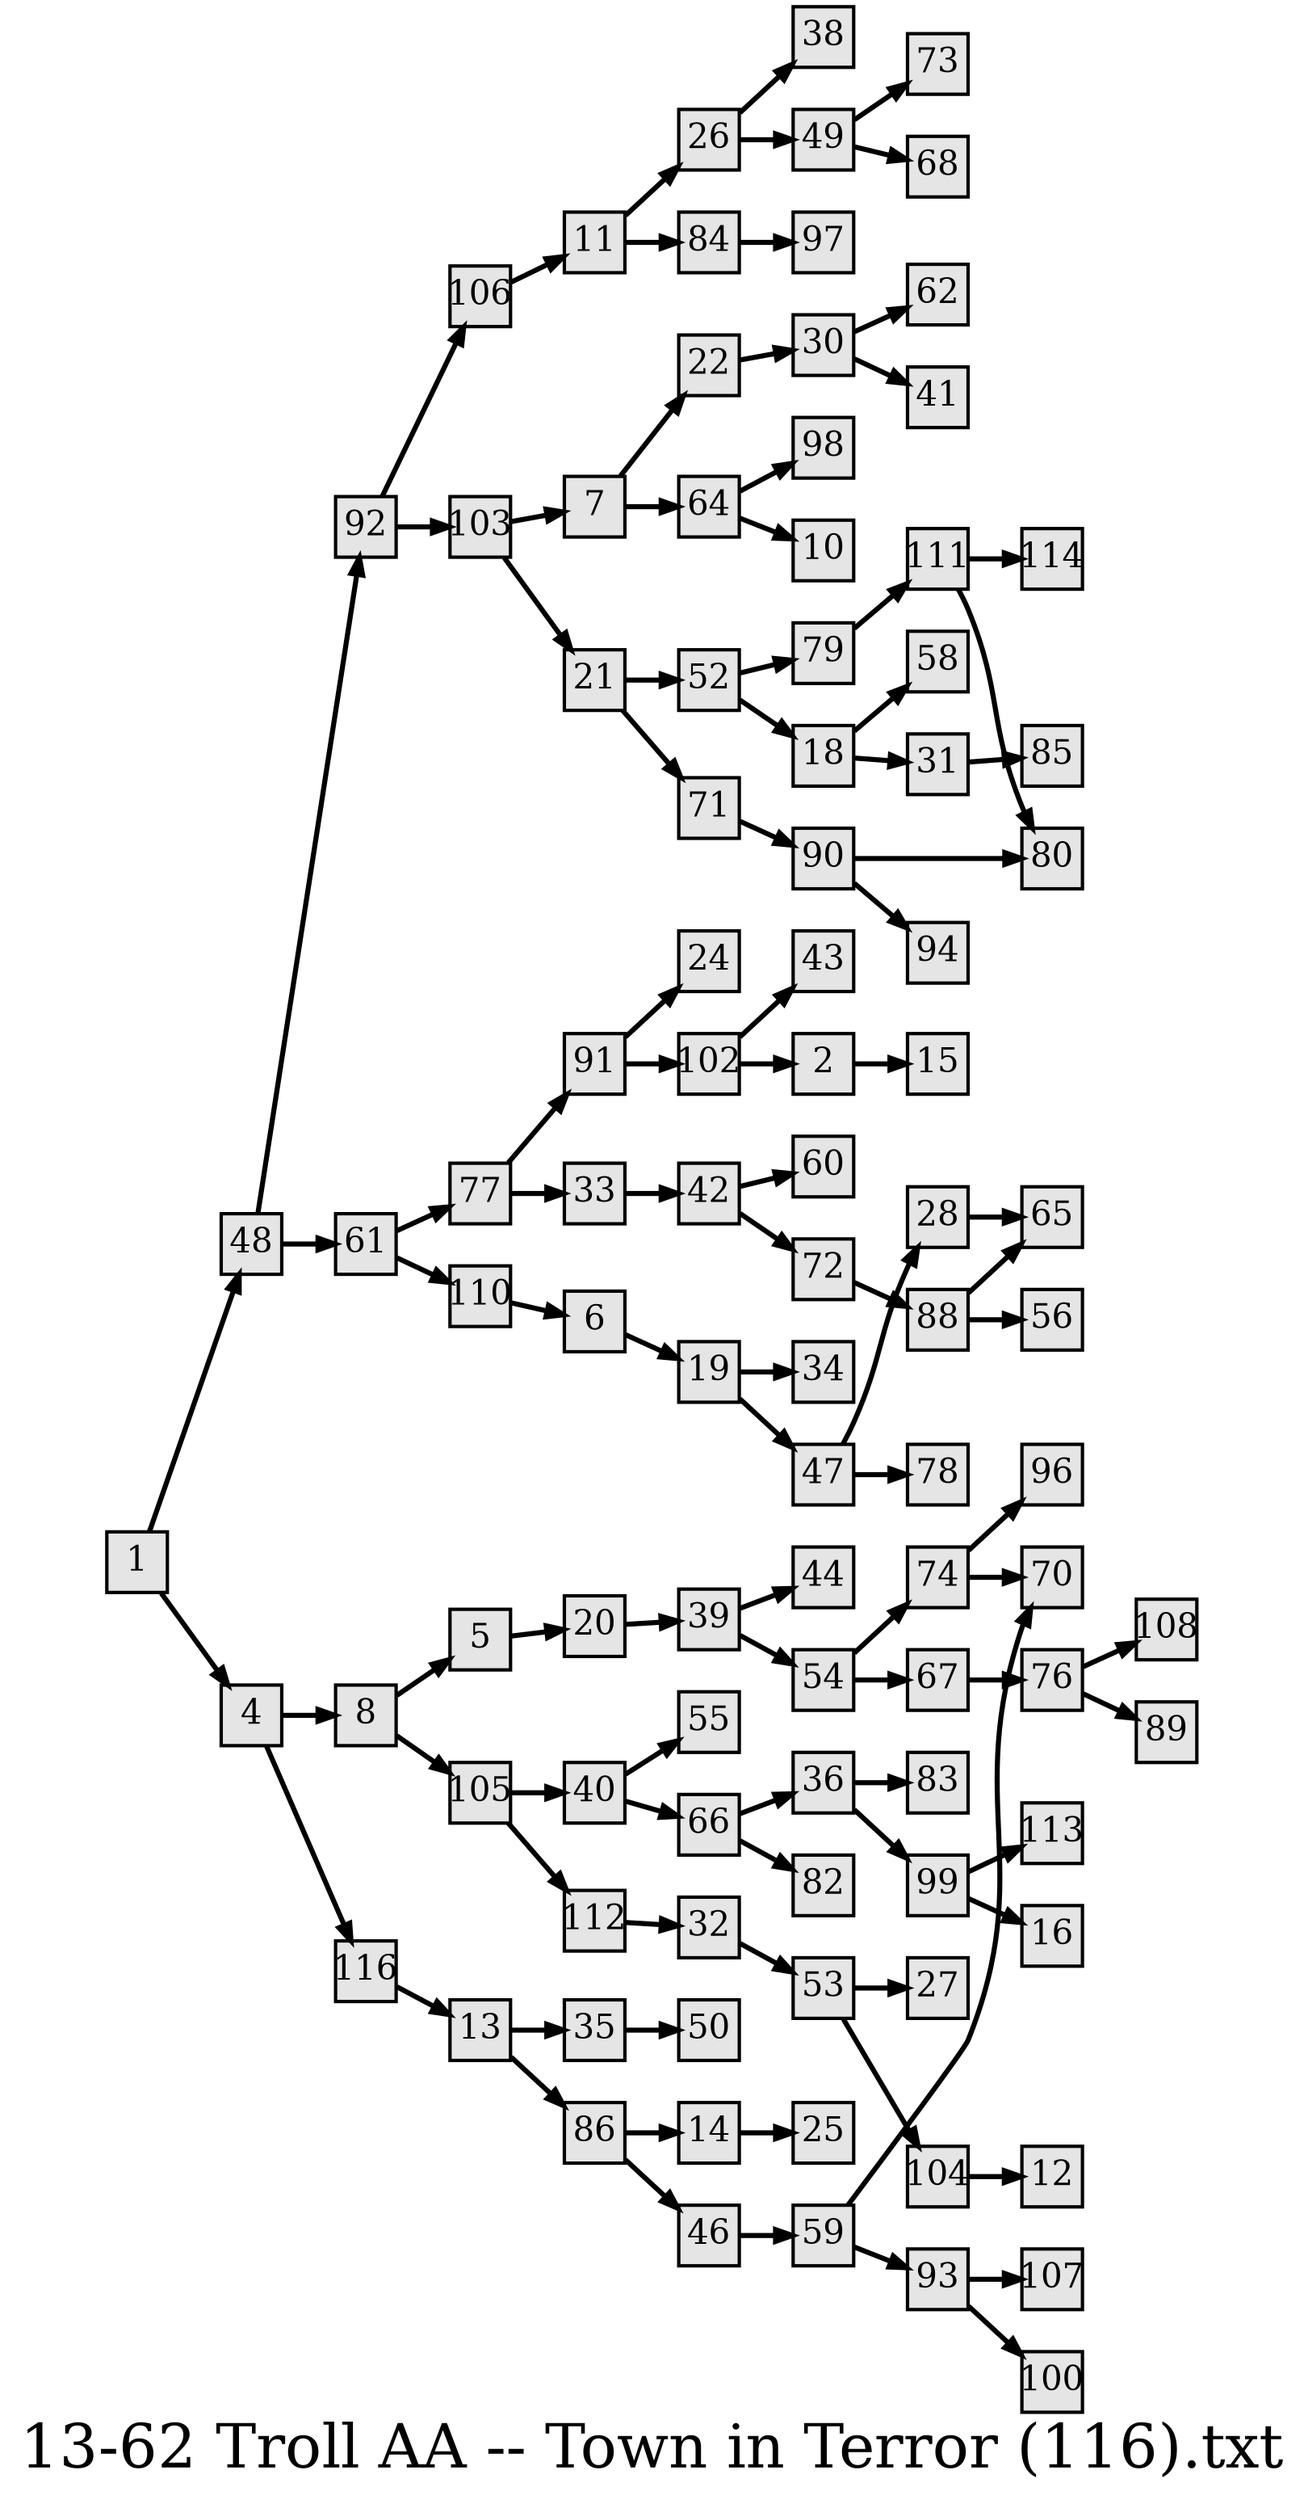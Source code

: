 digraph g{
  graph [ label="13-62 Troll AA -- Town in Terror (116).txt" rankdir=LR, ordering=out, fontsize=36, nodesep="0.35", ranksep="0.45"];
  node  [shape=rect, penwidth=2, fontsize=20, style=filled, fillcolor=grey90, margin="0,0", labelfloat=true, regular=true, fixedsize=true];
  edge  [labelfloat=true, penwidth=3, fontsize=12];
  1 -> 48;
  1 -> 4;
  2 -> 15;
  4 -> 8;
  4 -> 116;
  5 -> 20;
  6 -> 19;
  7 -> 22;
  7 -> 64;
  8 -> 5;
  8 -> 105;
  11 -> 26;
  11 -> 84;
  13 -> 35;
  13 -> 86;
  14 -> 25;
  18 -> 31;
  18 -> 58;
  19 -> 34;
  19 -> 47;
  20 -> 39;
  21 -> 52;
  21 -> 71;
  22 -> 30;
  26 -> 38;
  26 -> 49;
  28 -> 65;
  30 -> 62;
  30 -> 41;
  31 -> 85;
  32 -> 53;
  33 -> 42;
  35 -> 50;
  36 -> 83;
  36 -> 99;
  39 -> 44;
  39 -> 54;
  40 -> 55;
  40 -> 66;
  42 -> 60;
  42 -> 72;
  46 -> 59;
  47 -> 28;
  47 -> 78;
  48 -> 92;
  48 -> 61;
  49 -> 73;
  49 -> 68;
  52 -> 79;
  52 -> 18;
  53 -> 27;
  53 -> 104;
  54 -> 74;
  54 -> 67;
  59 -> 70;
  59 -> 93;
  61 -> 77;
  61 -> 110;
  64 -> 98;
  64 -> 10;
  66 -> 36;
  66 -> 82;
  67 -> 76;
  71 -> 90;
  72 -> 88;
  74 -> 96;
  74 -> 70;
  76 -> 108;
  76 -> 89;
  77 -> 91;
  77 -> 33;
  79 -> 111;
  84 -> 97;
  86 -> 14;
  86 -> 46;
  88 -> 65;
  88 -> 56;
  90 -> 80;
  90 -> 94;
  91 -> 24;
  91 -> 102;
  92 -> 106;
  92 -> 103;
  93 -> 107;
  93 -> 100;
  99 -> 113;
  99 -> 16;
  102 -> 43;
  102 -> 2;
  103 -> 7;
  103 -> 21;
  104 -> 12;
  105 -> 40;
  105 -> 112;
  106 -> 11;
  110 -> 6;
  111 -> 114;
  111 -> 80;
  112 -> 32;
  116 -> 13;
}

